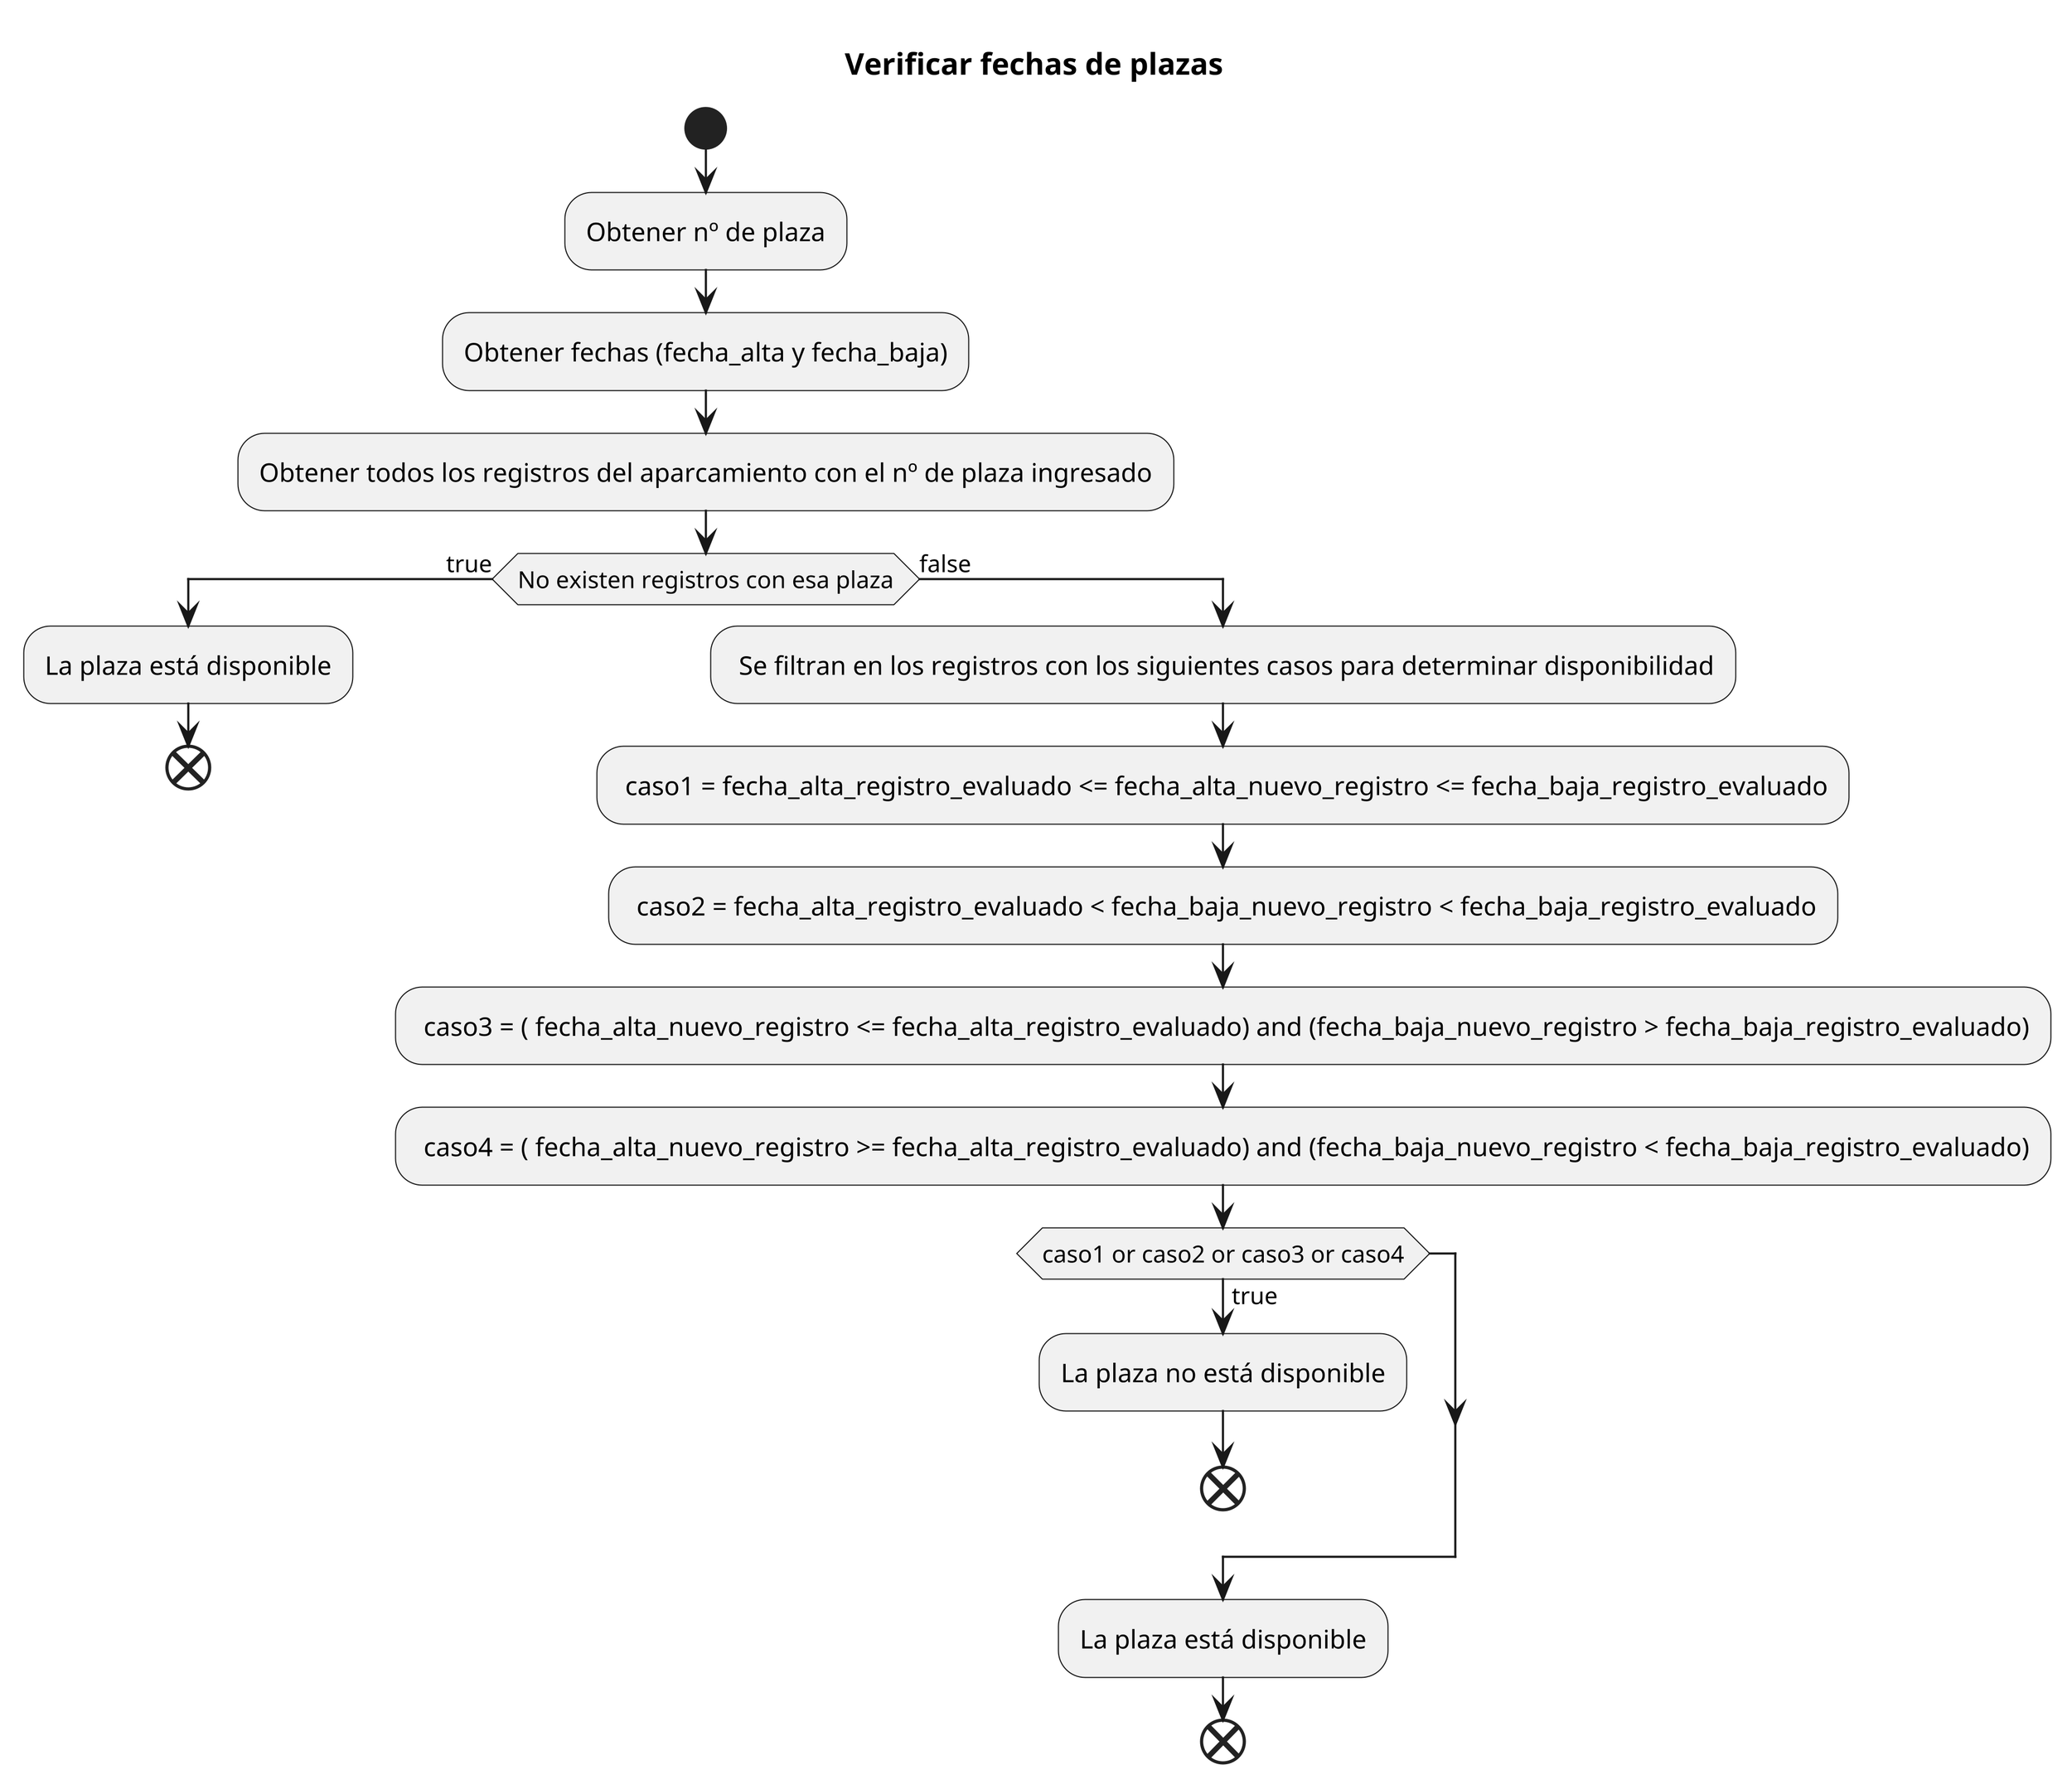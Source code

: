@startuml
title Verificar fechas de plazas
scale 80
start
:Obtener nº de plaza;
:Obtener fechas (fecha_alta y fecha_baja);
:Obtener todos los registros del aparcamiento con el nº de plaza ingresado;
if (No existen registros con esa plaza) then (true)
    :La plaza está disponible;
    end
else (false)
    : Se filtran en los registros con los siguientes casos para determinar disponibilidad;
    : caso1 = fecha_alta_registro_evaluado <= fecha_alta_nuevo_registro <= fecha_baja_registro_evaluado;
    : caso2 = fecha_alta_registro_evaluado < fecha_baja_nuevo_registro < fecha_baja_registro_evaluado;
    : caso3 = ( fecha_alta_nuevo_registro <= fecha_alta_registro_evaluado) and (fecha_baja_nuevo_registro > fecha_baja_registro_evaluado);
    : caso4 = ( fecha_alta_nuevo_registro >= fecha_alta_registro_evaluado) and (fecha_baja_nuevo_registro < fecha_baja_registro_evaluado);
    if(caso1 or caso2 or caso3 or caso4) then (true)
        :La plaza no está disponible;
        end;
    endif
    :La plaza está disponible;
end